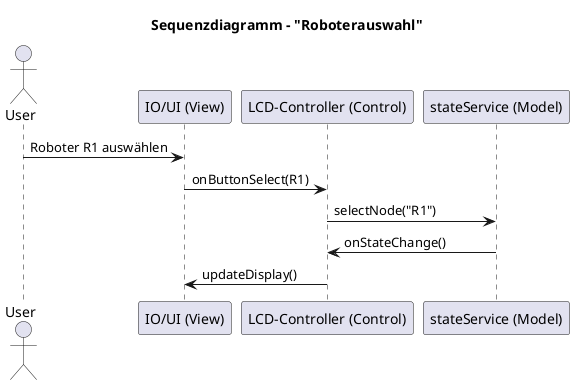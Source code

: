 @startuml
title Sequenzdiagramm – "Roboterauswahl"

actor User

participant "IO/UI (View)" as IOUI
participant "LCD-Controller (Control)" as Ctrl
participant "stateService (Model)" as state

User -> IOUI: Roboter R1 auswählen
IOUI  -> Ctrl: onButtonSelect(R1)

'==Select Nodes==
Ctrl -> state : selectNode("R1")

'==Updates==
state -> Ctrl: onStateChange()
Ctrl -> IOUI: updateDisplay()
@enduml